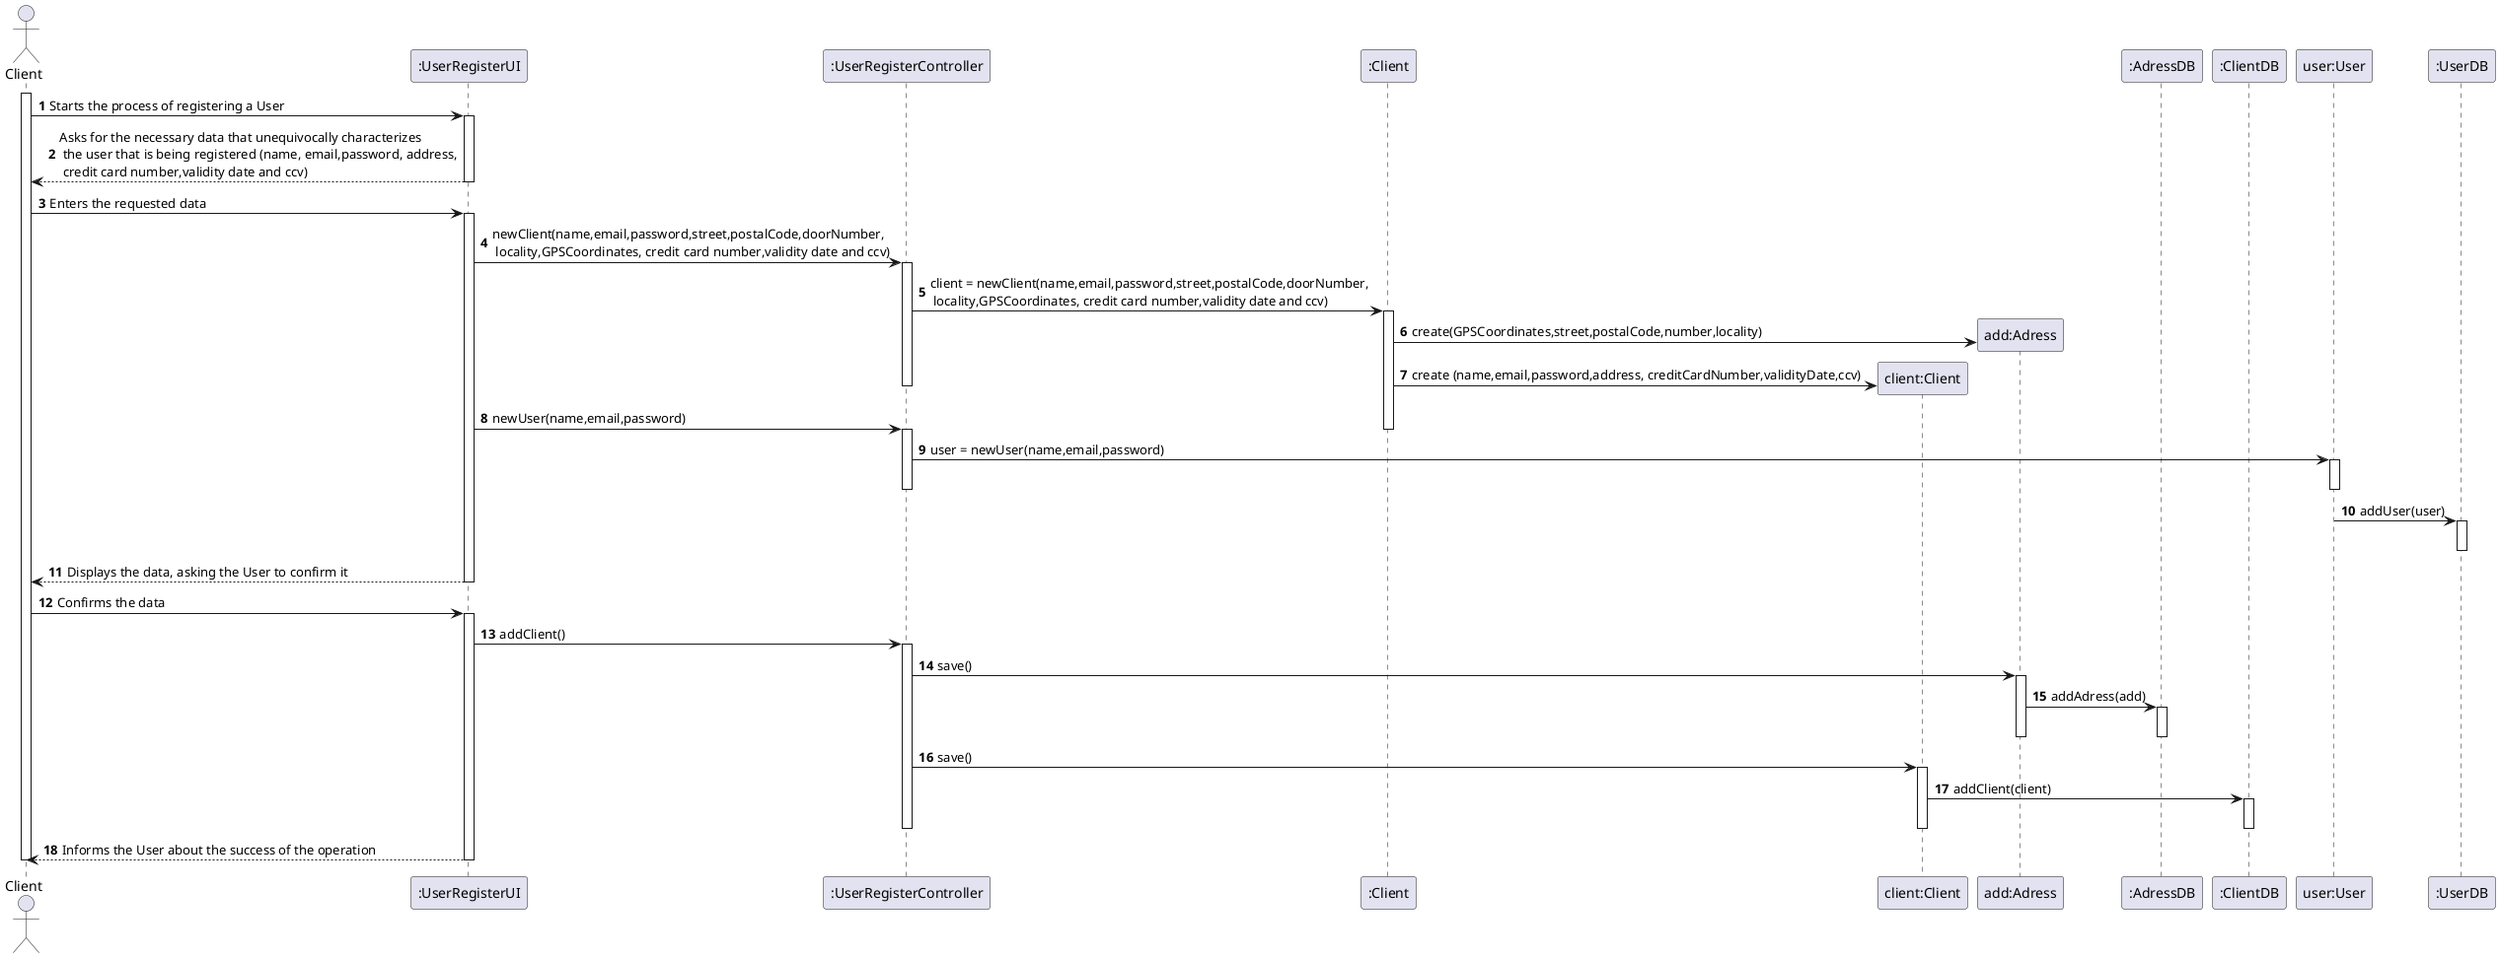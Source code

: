 @startuml
autonumber
'hide footbox
actor "Client" as CLI

participant ":UserRegisterUI" as UI
participant ":UserRegisterController" as CTRL
participant ":Client" as CLIENT
participant "client:Client" as C
participant "add:Adress" as AD
participant ":AdressDB" as ADDB
participant ":ClientDB" as CLIDB
participant "user:User" as USER
participant ":UserDB" as USERDB

activate CLI
CLI -> UI : Starts the process of registering a User
activate UI

UI --> CLI : Asks for the necessary data that unequivocally characterizes \n the user that is being registered (name, email,password, address,\n credit card number,validity date and ccv)
deactivate UI

CLI -> UI : Enters the requested data
activate UI

UI -> CTRL : newClient(name,email,password,street,postalCode,doorNumber, \n locality,GPSCoordinates, credit card number,validity date and ccv)
activate CTRL

CTRL -> CLIENT: client = newClient(name,email,password,street,postalCode,doorNumber, \n locality,GPSCoordinates, credit card number,validity date and ccv)

activate CLIENT

CLIENT -> AD**: create(GPSCoordinates,street,postalCode,number,locality)
CLIENT -> C**: create (name,email,password,address, creditCardNumber,validityDate,ccv)

deactivate CTRL

UI -> CTRL : newUser(name,email,password)
deactivate CLIENT

activate CTRL

CTRL -> USER: user = newUser(name,email,password)
activate USER

deactivate USER
deactivate CTRL
USER -> USERDB: addUser(user)
activate USERDB
deactivate USERDB


UI --> CLI : Displays the data, asking the User to confirm it
deactivate UI

CLI -> UI : Confirms the data
activate UI

UI -> CTRL : addClient()
activate CTRL

CTRL -> AD: save()
activate AD

AD -> ADDB: addAdress(add)
activate ADDB
deactivate ADDB

deactivate AD


CTRL -> C: save()
activate C

C -> CLIDB: addClient(client)
activate CLIDB
deactivate CLIDB
deactivate CTRL
deactivate C

UI --> CLI: Informs the User about the success of the operation
deactivate UI

deactivate CLI

@enduml
